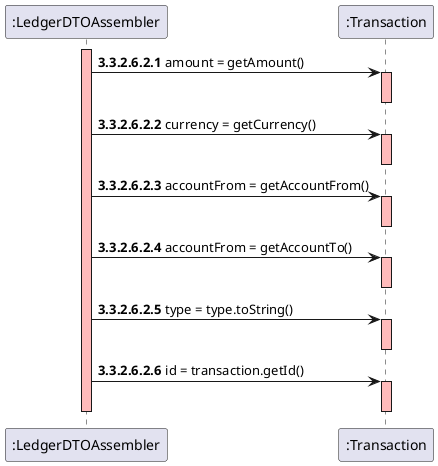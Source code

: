 @startuml

activate ":LedgerDTOAssembler" #FFBBBB

autonumber 3.3.2.6.2.1
":LedgerDTOAssembler"->":Transaction" : amount = getAmount()
activate ":Transaction" #FFBBBB
deactivate ":Transaction"

":LedgerDTOAssembler"->":Transaction" : currency = getCurrency()
activate ":Transaction" #FFBBBB
deactivate ":Transaction"

":LedgerDTOAssembler"->":Transaction" : accountFrom = getAccountFrom()
activate ":Transaction" #FFBBBB
deactivate ":Transaction"

":LedgerDTOAssembler"->":Transaction" : accountFrom = getAccountTo()
activate ":Transaction" #FFBBBB
deactivate ":Transaction"

":LedgerDTOAssembler"->":Transaction" : type = type.toString()
activate ":Transaction" #FFBBBB
deactivate ":Transaction"

":LedgerDTOAssembler"->":Transaction" : id = transaction.getId()
activate ":Transaction" #FFBBBB
deactivate ":Transaction"
deactivate ":LedgerDTOAssembler" #FFBBBB

@enduml